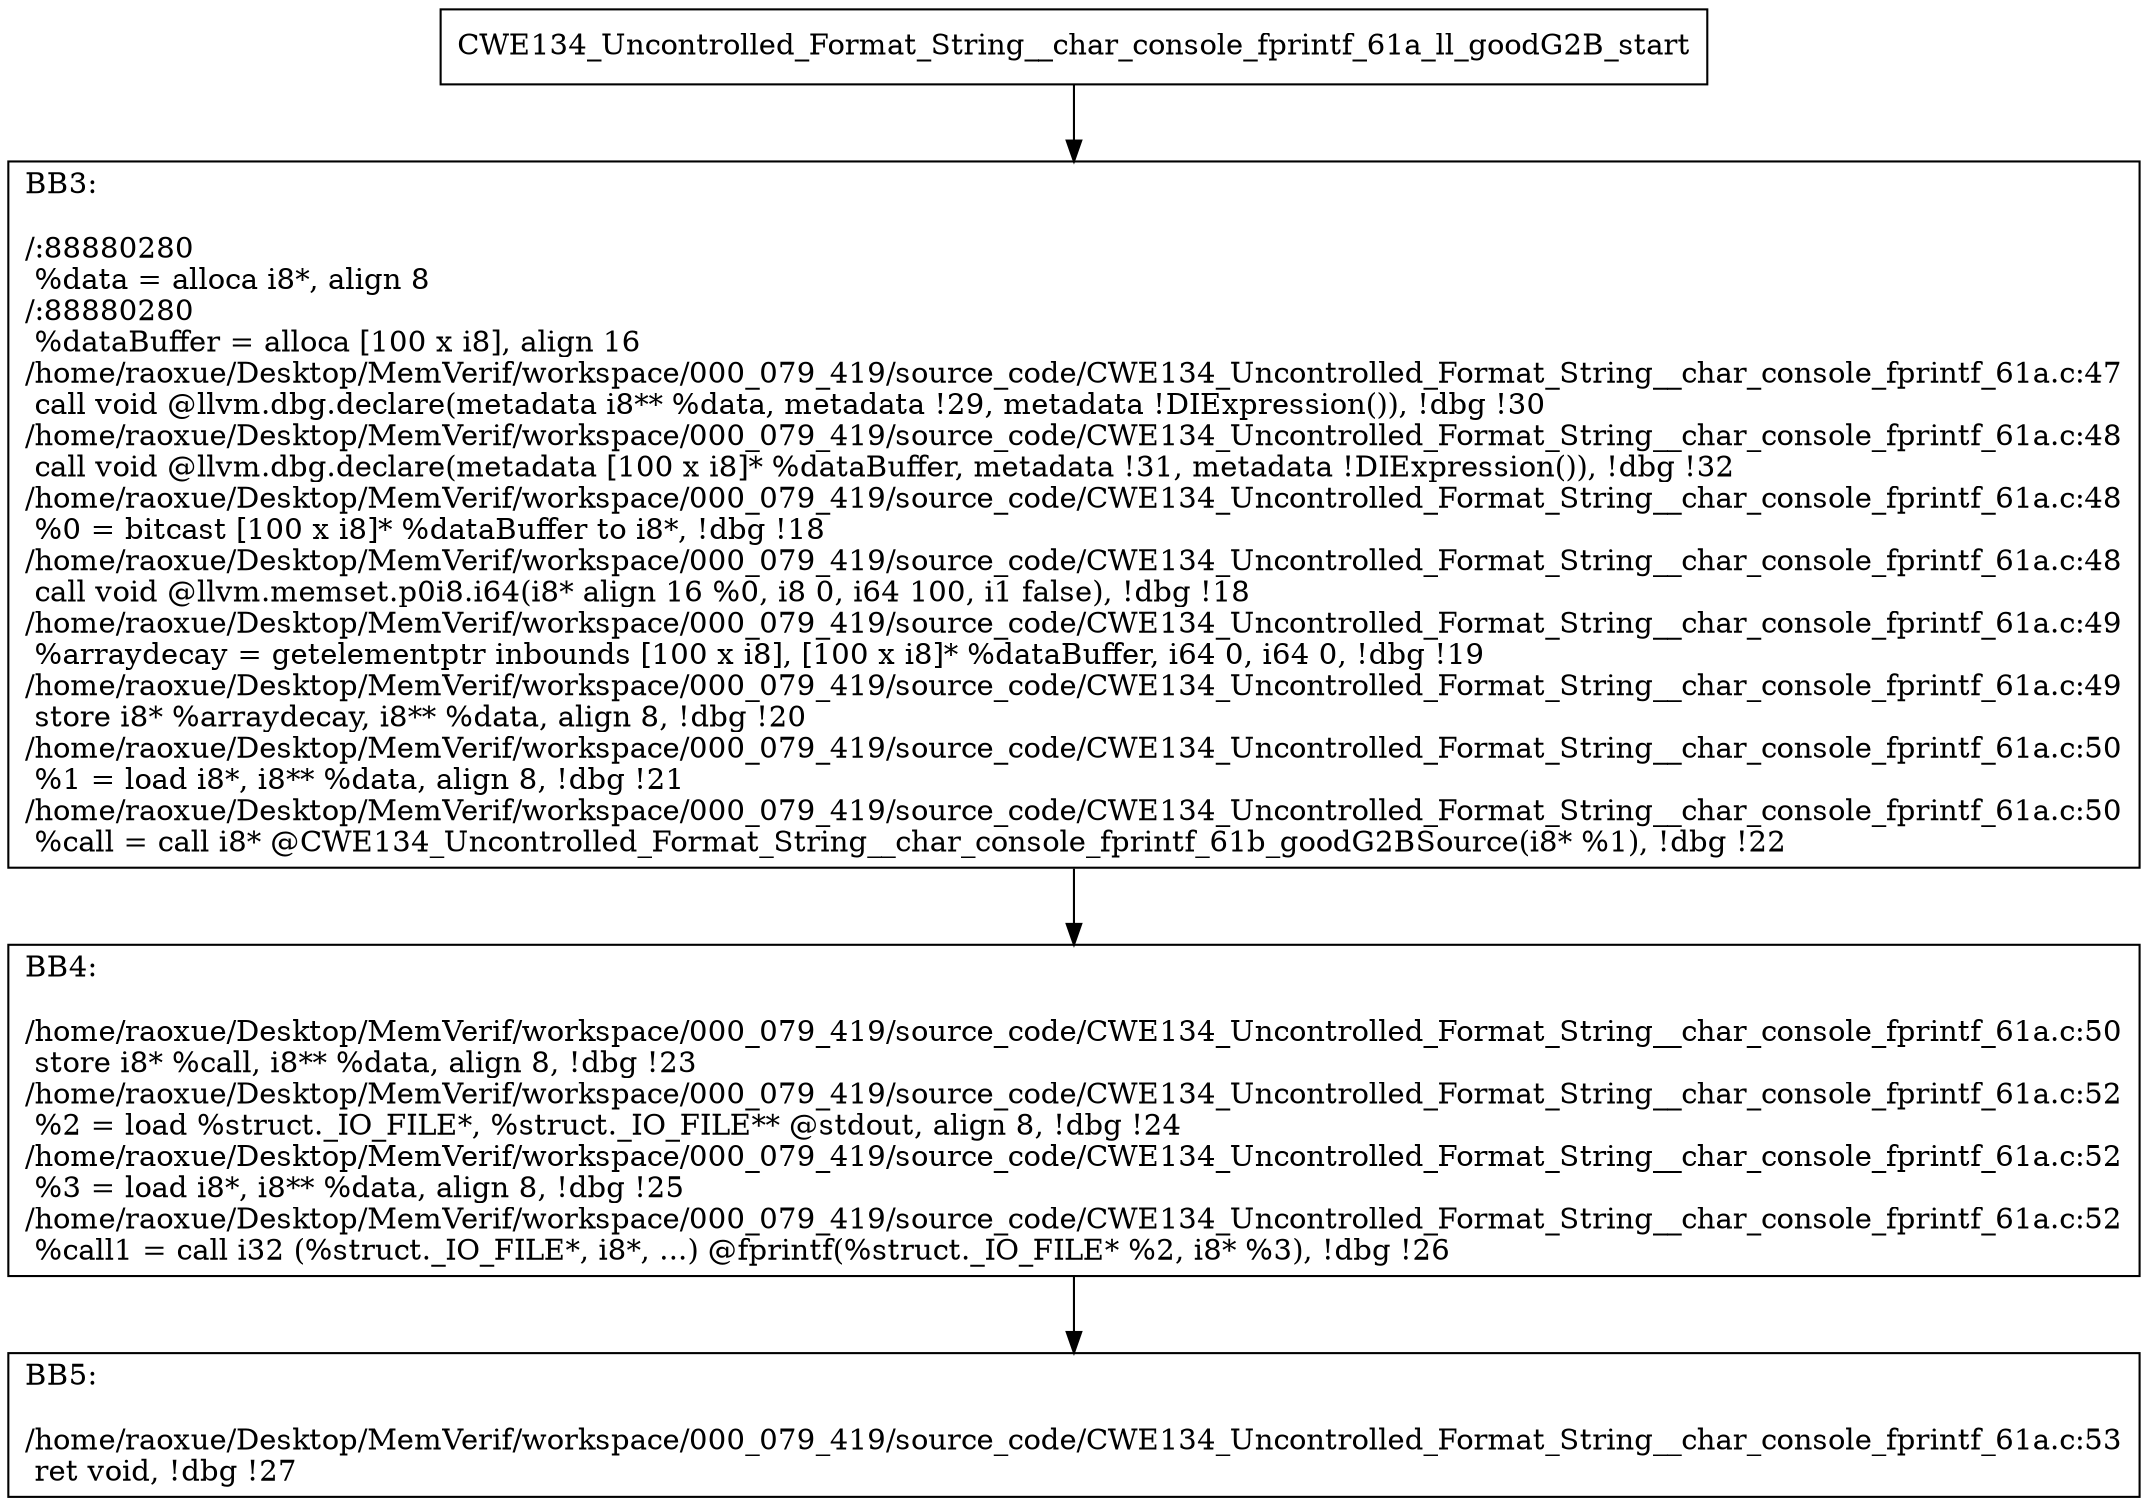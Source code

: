 digraph "CFG for'CWE134_Uncontrolled_Format_String__char_console_fprintf_61a_ll_goodG2B' function" {
	BBCWE134_Uncontrolled_Format_String__char_console_fprintf_61a_ll_goodG2B_start[shape=record,label="{CWE134_Uncontrolled_Format_String__char_console_fprintf_61a_ll_goodG2B_start}"];
	BBCWE134_Uncontrolled_Format_String__char_console_fprintf_61a_ll_goodG2B_start-> CWE134_Uncontrolled_Format_String__char_console_fprintf_61a_ll_goodG2BBB3;
	CWE134_Uncontrolled_Format_String__char_console_fprintf_61a_ll_goodG2BBB3 [shape=record, label="{BB3:\l\l/:88880280\l
  %data = alloca i8*, align 8\l
/:88880280\l
  %dataBuffer = alloca [100 x i8], align 16\l
/home/raoxue/Desktop/MemVerif/workspace/000_079_419/source_code/CWE134_Uncontrolled_Format_String__char_console_fprintf_61a.c:47\l
  call void @llvm.dbg.declare(metadata i8** %data, metadata !29, metadata !DIExpression()), !dbg !30\l
/home/raoxue/Desktop/MemVerif/workspace/000_079_419/source_code/CWE134_Uncontrolled_Format_String__char_console_fprintf_61a.c:48\l
  call void @llvm.dbg.declare(metadata [100 x i8]* %dataBuffer, metadata !31, metadata !DIExpression()), !dbg !32\l
/home/raoxue/Desktop/MemVerif/workspace/000_079_419/source_code/CWE134_Uncontrolled_Format_String__char_console_fprintf_61a.c:48\l
  %0 = bitcast [100 x i8]* %dataBuffer to i8*, !dbg !18\l
/home/raoxue/Desktop/MemVerif/workspace/000_079_419/source_code/CWE134_Uncontrolled_Format_String__char_console_fprintf_61a.c:48\l
  call void @llvm.memset.p0i8.i64(i8* align 16 %0, i8 0, i64 100, i1 false), !dbg !18\l
/home/raoxue/Desktop/MemVerif/workspace/000_079_419/source_code/CWE134_Uncontrolled_Format_String__char_console_fprintf_61a.c:49\l
  %arraydecay = getelementptr inbounds [100 x i8], [100 x i8]* %dataBuffer, i64 0, i64 0, !dbg !19\l
/home/raoxue/Desktop/MemVerif/workspace/000_079_419/source_code/CWE134_Uncontrolled_Format_String__char_console_fprintf_61a.c:49\l
  store i8* %arraydecay, i8** %data, align 8, !dbg !20\l
/home/raoxue/Desktop/MemVerif/workspace/000_079_419/source_code/CWE134_Uncontrolled_Format_String__char_console_fprintf_61a.c:50\l
  %1 = load i8*, i8** %data, align 8, !dbg !21\l
/home/raoxue/Desktop/MemVerif/workspace/000_079_419/source_code/CWE134_Uncontrolled_Format_String__char_console_fprintf_61a.c:50\l
  %call = call i8* @CWE134_Uncontrolled_Format_String__char_console_fprintf_61b_goodG2BSource(i8* %1), !dbg !22\l
}"];
	CWE134_Uncontrolled_Format_String__char_console_fprintf_61a_ll_goodG2BBB3-> CWE134_Uncontrolled_Format_String__char_console_fprintf_61a_ll_goodG2BBB4;
	CWE134_Uncontrolled_Format_String__char_console_fprintf_61a_ll_goodG2BBB4 [shape=record, label="{BB4:\l\l/home/raoxue/Desktop/MemVerif/workspace/000_079_419/source_code/CWE134_Uncontrolled_Format_String__char_console_fprintf_61a.c:50\l
  store i8* %call, i8** %data, align 8, !dbg !23\l
/home/raoxue/Desktop/MemVerif/workspace/000_079_419/source_code/CWE134_Uncontrolled_Format_String__char_console_fprintf_61a.c:52\l
  %2 = load %struct._IO_FILE*, %struct._IO_FILE** @stdout, align 8, !dbg !24\l
/home/raoxue/Desktop/MemVerif/workspace/000_079_419/source_code/CWE134_Uncontrolled_Format_String__char_console_fprintf_61a.c:52\l
  %3 = load i8*, i8** %data, align 8, !dbg !25\l
/home/raoxue/Desktop/MemVerif/workspace/000_079_419/source_code/CWE134_Uncontrolled_Format_String__char_console_fprintf_61a.c:52\l
  %call1 = call i32 (%struct._IO_FILE*, i8*, ...) @fprintf(%struct._IO_FILE* %2, i8* %3), !dbg !26\l
}"];
	CWE134_Uncontrolled_Format_String__char_console_fprintf_61a_ll_goodG2BBB4-> CWE134_Uncontrolled_Format_String__char_console_fprintf_61a_ll_goodG2BBB5;
	CWE134_Uncontrolled_Format_String__char_console_fprintf_61a_ll_goodG2BBB5 [shape=record, label="{BB5:\l\l/home/raoxue/Desktop/MemVerif/workspace/000_079_419/source_code/CWE134_Uncontrolled_Format_String__char_console_fprintf_61a.c:53\l
  ret void, !dbg !27\l
}"];
}
